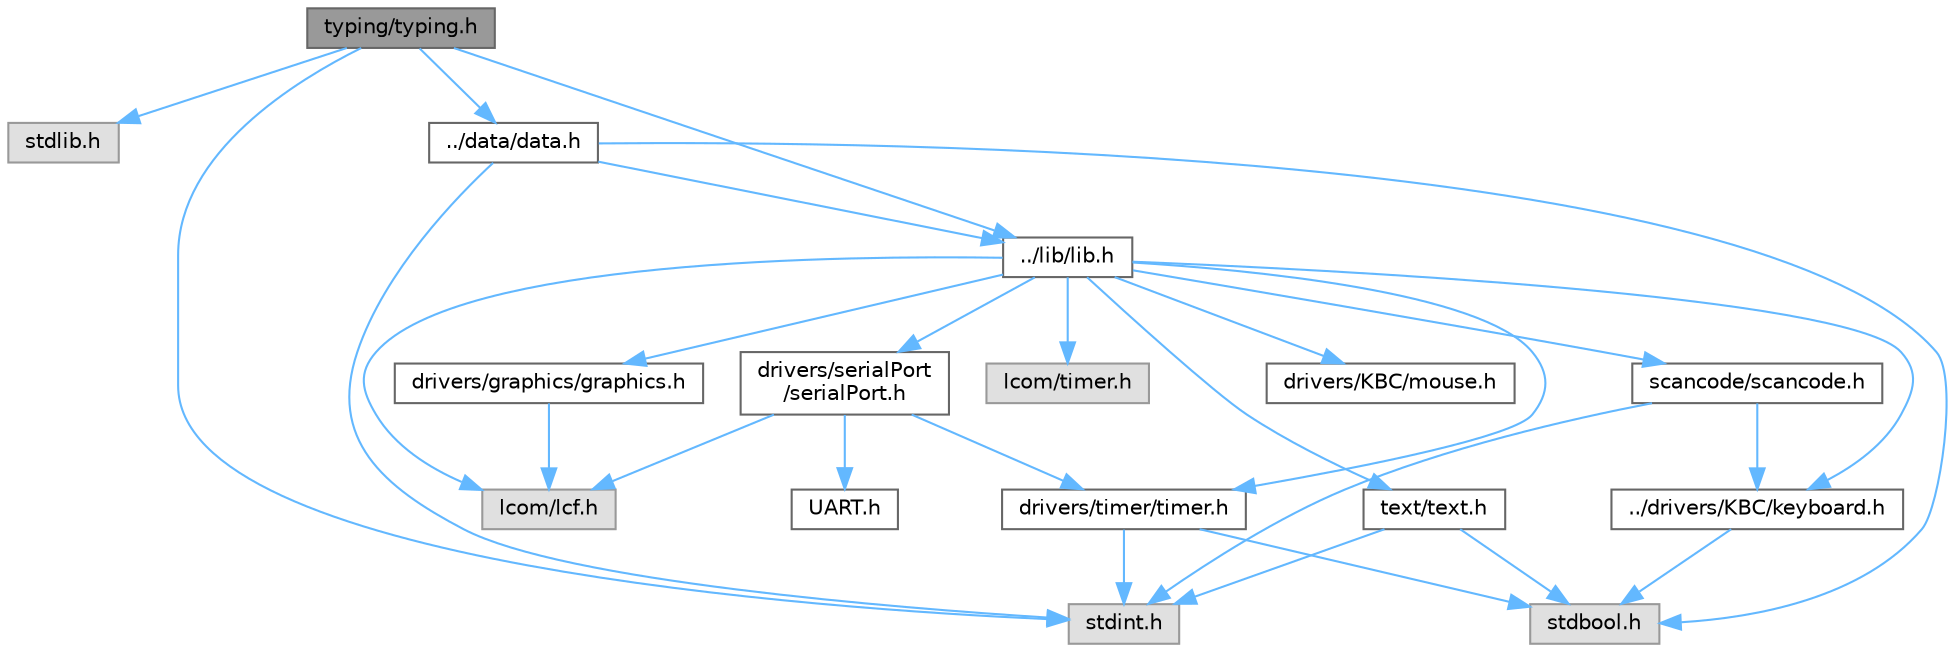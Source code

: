 digraph "typing/typing.h"
{
 // LATEX_PDF_SIZE
  bgcolor="transparent";
  edge [fontname=Helvetica,fontsize=10,labelfontname=Helvetica,labelfontsize=10];
  node [fontname=Helvetica,fontsize=10,shape=box,height=0.2,width=0.4];
  Node1 [id="Node000001",label="typing/typing.h",height=0.2,width=0.4,color="gray40", fillcolor="grey60", style="filled", fontcolor="black",tooltip=" "];
  Node1 -> Node2 [id="edge28_Node000001_Node000002",color="steelblue1",style="solid",tooltip=" "];
  Node2 [id="Node000002",label="stdlib.h",height=0.2,width=0.4,color="grey60", fillcolor="#E0E0E0", style="filled",tooltip=" "];
  Node1 -> Node3 [id="edge29_Node000001_Node000003",color="steelblue1",style="solid",tooltip=" "];
  Node3 [id="Node000003",label="stdint.h",height=0.2,width=0.4,color="grey60", fillcolor="#E0E0E0", style="filled",tooltip=" "];
  Node1 -> Node4 [id="edge30_Node000001_Node000004",color="steelblue1",style="solid",tooltip=" "];
  Node4 [id="Node000004",label="../lib/lib.h",height=0.2,width=0.4,color="grey40", fillcolor="white", style="filled",URL="$lib_8h.html",tooltip=" "];
  Node4 -> Node5 [id="edge31_Node000004_Node000005",color="steelblue1",style="solid",tooltip=" "];
  Node5 [id="Node000005",label="lcom/lcf.h",height=0.2,width=0.4,color="grey60", fillcolor="#E0E0E0", style="filled",tooltip=" "];
  Node4 -> Node6 [id="edge32_Node000004_Node000006",color="steelblue1",style="solid",tooltip=" "];
  Node6 [id="Node000006",label="text/text.h",height=0.2,width=0.4,color="grey40", fillcolor="white", style="filled",URL="$text_8h.html",tooltip=" "];
  Node6 -> Node3 [id="edge33_Node000006_Node000003",color="steelblue1",style="solid",tooltip=" "];
  Node6 -> Node7 [id="edge34_Node000006_Node000007",color="steelblue1",style="solid",tooltip=" "];
  Node7 [id="Node000007",label="stdbool.h",height=0.2,width=0.4,color="grey60", fillcolor="#E0E0E0", style="filled",tooltip=" "];
  Node4 -> Node8 [id="edge35_Node000004_Node000008",color="steelblue1",style="solid",tooltip=" "];
  Node8 [id="Node000008",label="scancode/scancode.h",height=0.2,width=0.4,color="grey40", fillcolor="white", style="filled",URL="$scancode_8h.html",tooltip=" "];
  Node8 -> Node3 [id="edge36_Node000008_Node000003",color="steelblue1",style="solid",tooltip=" "];
  Node8 -> Node9 [id="edge37_Node000008_Node000009",color="steelblue1",style="solid",tooltip=" "];
  Node9 [id="Node000009",label="../drivers/KBC/keyboard.h",height=0.2,width=0.4,color="grey40", fillcolor="white", style="filled",URL="$keyboard_8h.html",tooltip=" "];
  Node9 -> Node7 [id="edge38_Node000009_Node000007",color="steelblue1",style="solid",tooltip=" "];
  Node4 -> Node10 [id="edge39_Node000004_Node000010",color="steelblue1",style="solid",tooltip=" "];
  Node10 [id="Node000010",label="lcom/timer.h",height=0.2,width=0.4,color="grey60", fillcolor="#E0E0E0", style="filled",tooltip=" "];
  Node4 -> Node11 [id="edge40_Node000004_Node000011",color="steelblue1",style="solid",tooltip=" "];
  Node11 [id="Node000011",label="drivers/timer/timer.h",height=0.2,width=0.4,color="grey40", fillcolor="white", style="filled",URL="$timer_8h.html",tooltip=" "];
  Node11 -> Node7 [id="edge41_Node000011_Node000007",color="steelblue1",style="solid",tooltip=" "];
  Node11 -> Node3 [id="edge42_Node000011_Node000003",color="steelblue1",style="solid",tooltip=" "];
  Node4 -> Node12 [id="edge43_Node000004_Node000012",color="steelblue1",style="solid",tooltip=" "];
  Node12 [id="Node000012",label="drivers/graphics/graphics.h",height=0.2,width=0.4,color="grey40", fillcolor="white", style="filled",URL="$graphics_8h.html",tooltip=" "];
  Node12 -> Node5 [id="edge44_Node000012_Node000005",color="steelblue1",style="solid",tooltip=" "];
  Node4 -> Node9 [id="edge45_Node000004_Node000009",color="steelblue1",style="solid",tooltip=" "];
  Node4 -> Node13 [id="edge46_Node000004_Node000013",color="steelblue1",style="solid",tooltip=" "];
  Node13 [id="Node000013",label="drivers/KBC/mouse.h",height=0.2,width=0.4,color="grey40", fillcolor="white", style="filled",URL="$mouse_8h.html",tooltip=" "];
  Node4 -> Node14 [id="edge47_Node000004_Node000014",color="steelblue1",style="solid",tooltip=" "];
  Node14 [id="Node000014",label="drivers/serialPort\l/serialPort.h",height=0.2,width=0.4,color="grey40", fillcolor="white", style="filled",URL="$serialPort_8h.html",tooltip=" "];
  Node14 -> Node5 [id="edge48_Node000014_Node000005",color="steelblue1",style="solid",tooltip=" "];
  Node14 -> Node11 [id="edge49_Node000014_Node000011",color="steelblue1",style="solid",tooltip=" "];
  Node14 -> Node15 [id="edge50_Node000014_Node000015",color="steelblue1",style="solid",tooltip=" "];
  Node15 [id="Node000015",label="UART.h",height=0.2,width=0.4,color="grey40", fillcolor="white", style="filled",URL="$UART_8h.html",tooltip=" "];
  Node1 -> Node16 [id="edge51_Node000001_Node000016",color="steelblue1",style="solid",tooltip=" "];
  Node16 [id="Node000016",label="../data/data.h",height=0.2,width=0.4,color="grey40", fillcolor="white", style="filled",URL="$data_8h.html",tooltip=" "];
  Node16 -> Node3 [id="edge52_Node000016_Node000003",color="steelblue1",style="solid",tooltip=" "];
  Node16 -> Node7 [id="edge53_Node000016_Node000007",color="steelblue1",style="solid",tooltip=" "];
  Node16 -> Node4 [id="edge54_Node000016_Node000004",color="steelblue1",style="solid",tooltip=" "];
}
